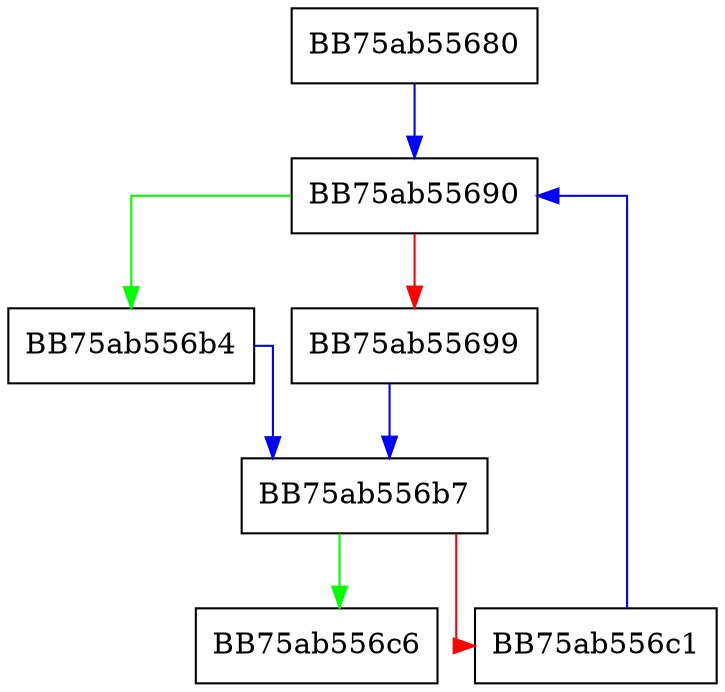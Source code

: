 digraph rowSetTreeToList {
  node [shape="box"];
  graph [splines=ortho];
  BB75ab55680 -> BB75ab55690 [color="blue"];
  BB75ab55690 -> BB75ab556b4 [color="green"];
  BB75ab55690 -> BB75ab55699 [color="red"];
  BB75ab55699 -> BB75ab556b7 [color="blue"];
  BB75ab556b4 -> BB75ab556b7 [color="blue"];
  BB75ab556b7 -> BB75ab556c6 [color="green"];
  BB75ab556b7 -> BB75ab556c1 [color="red"];
  BB75ab556c1 -> BB75ab55690 [color="blue"];
}
